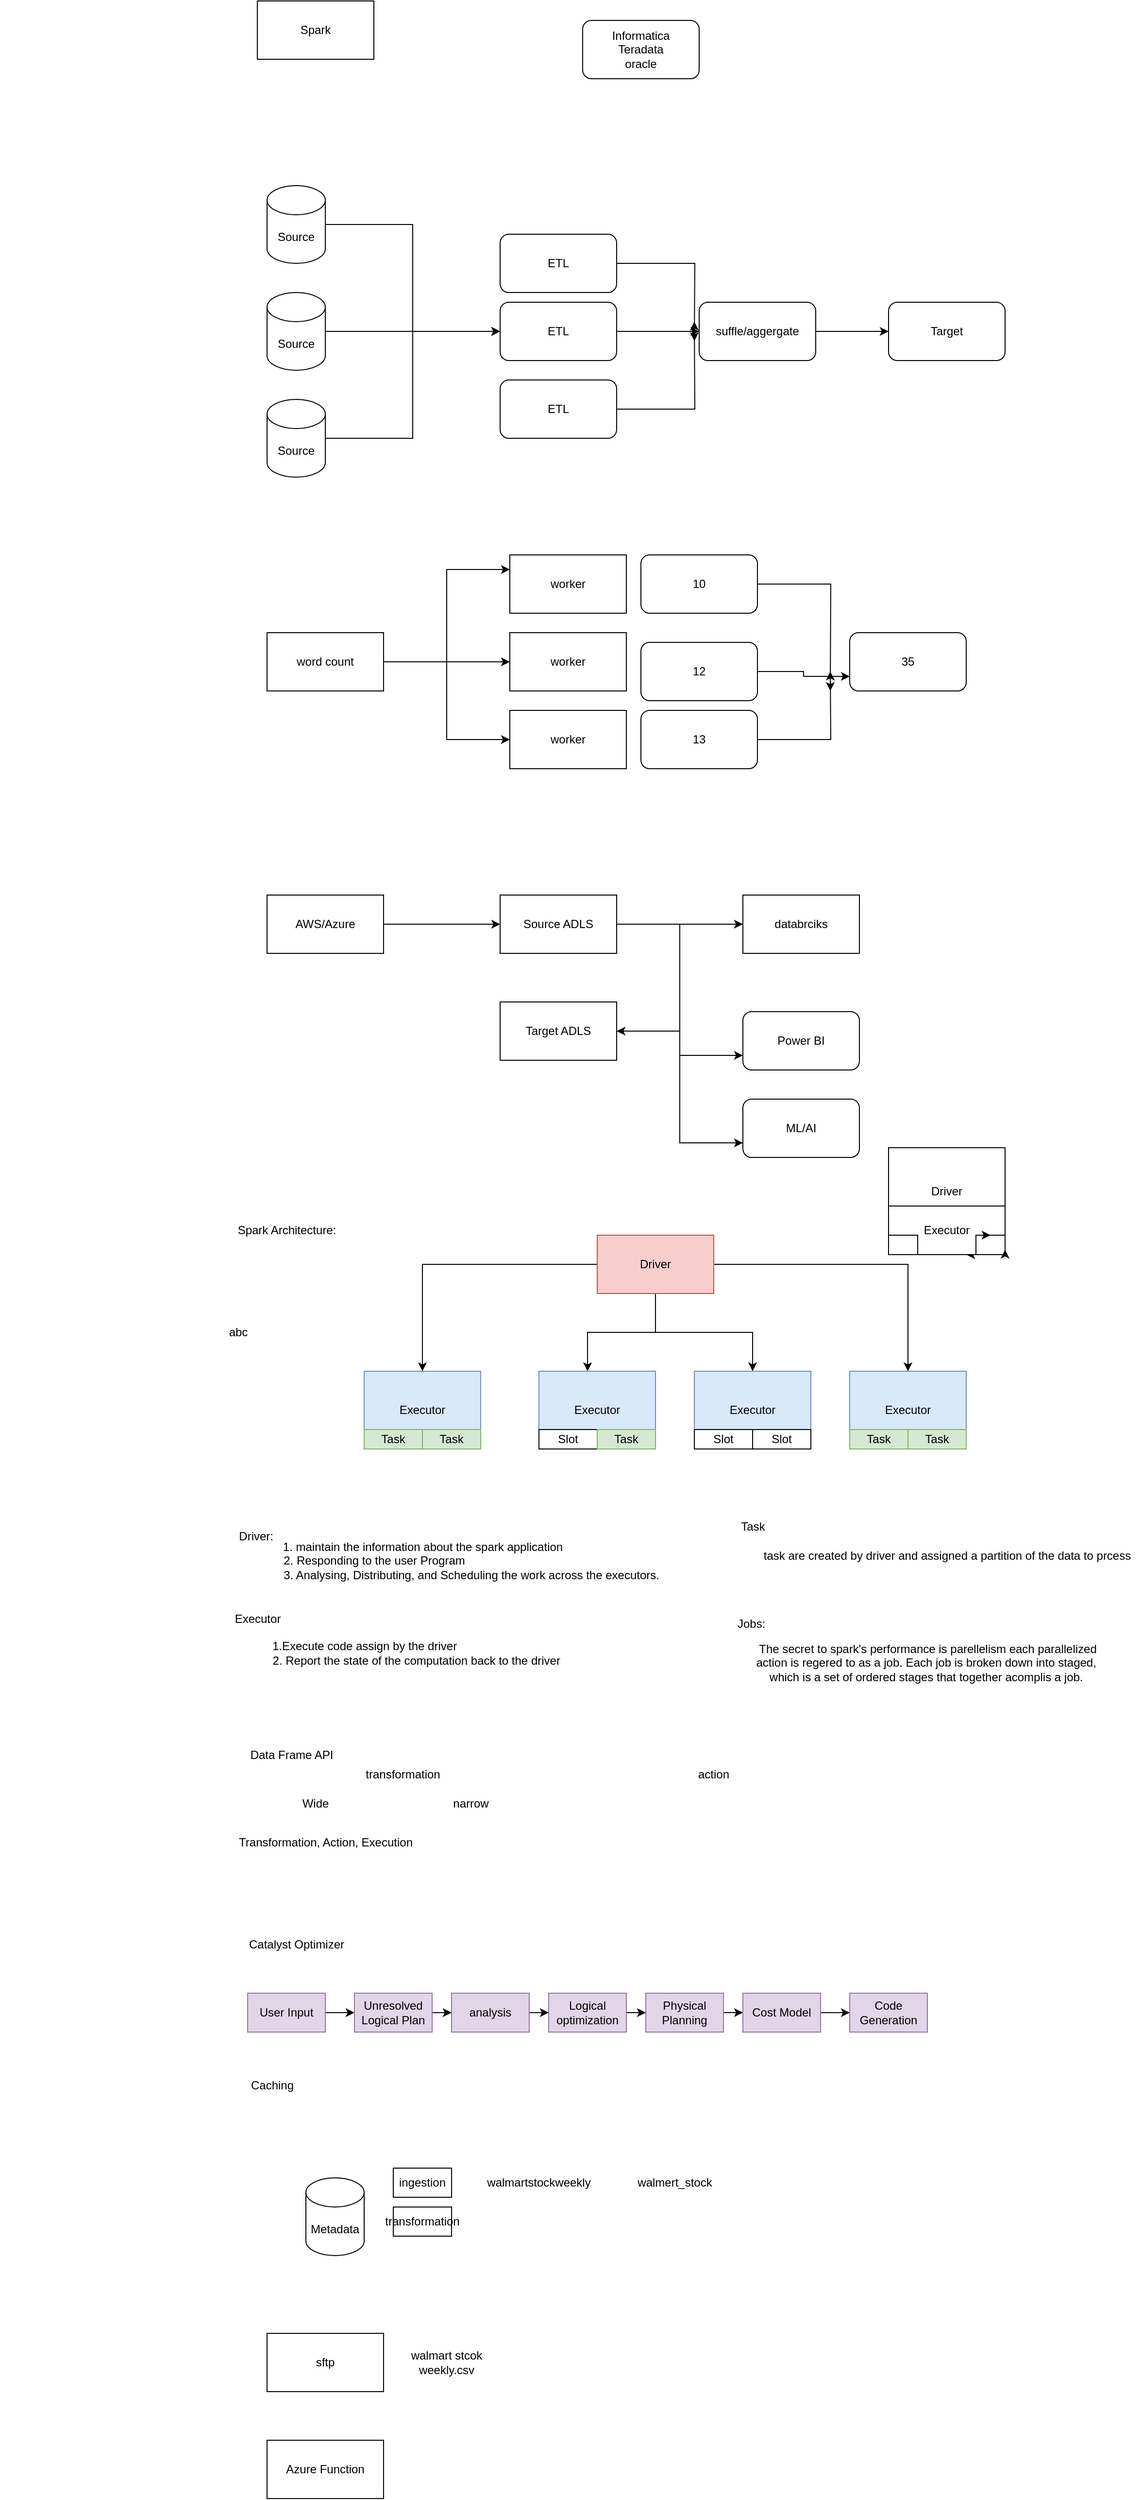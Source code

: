 <mxfile version="20.2.7" type="device"><diagram id="TMchepp_dWtCbGipwetV" name="Page-1"><mxGraphModel dx="1730" dy="510" grid="1" gridSize="10" guides="1" tooltips="1" connect="1" arrows="1" fold="1" page="1" pageScale="1" pageWidth="850" pageHeight="1100" math="0" shadow="0"><root><mxCell id="0"/><mxCell id="1" parent="0"/><mxCell id="EZmEgH7N_phwk5c28flE-8" value="Spark" style="rounded=0;whiteSpace=wrap;html=1;" parent="1" vertex="1"><mxGeometry x="30" y="40" width="120" height="60" as="geometry"/></mxCell><mxCell id="EZmEgH7N_phwk5c28flE-16" style="edgeStyle=orthogonalEdgeStyle;rounded=0;orthogonalLoop=1;jettySize=auto;html=1;entryX=0;entryY=0.5;entryDx=0;entryDy=0;" parent="1" source="EZmEgH7N_phwk5c28flE-10" target="EZmEgH7N_phwk5c28flE-15" edge="1"><mxGeometry relative="1" as="geometry"/></mxCell><mxCell id="EZmEgH7N_phwk5c28flE-10" value="Source" style="shape=cylinder3;whiteSpace=wrap;html=1;boundedLbl=1;backgroundOutline=1;size=15;" parent="1" vertex="1"><mxGeometry x="40" y="230" width="60" height="80" as="geometry"/></mxCell><mxCell id="EZmEgH7N_phwk5c28flE-17" style="edgeStyle=orthogonalEdgeStyle;rounded=0;orthogonalLoop=1;jettySize=auto;html=1;entryX=0;entryY=0.5;entryDx=0;entryDy=0;" parent="1" source="EZmEgH7N_phwk5c28flE-12" target="EZmEgH7N_phwk5c28flE-15" edge="1"><mxGeometry relative="1" as="geometry"/></mxCell><mxCell id="EZmEgH7N_phwk5c28flE-12" value="Source" style="shape=cylinder3;whiteSpace=wrap;html=1;boundedLbl=1;backgroundOutline=1;size=15;" parent="1" vertex="1"><mxGeometry x="40" y="340" width="60" height="80" as="geometry"/></mxCell><mxCell id="EZmEgH7N_phwk5c28flE-18" style="edgeStyle=orthogonalEdgeStyle;rounded=0;orthogonalLoop=1;jettySize=auto;html=1;entryX=0;entryY=0.5;entryDx=0;entryDy=0;" parent="1" source="EZmEgH7N_phwk5c28flE-13" target="EZmEgH7N_phwk5c28flE-15" edge="1"><mxGeometry relative="1" as="geometry"/></mxCell><mxCell id="EZmEgH7N_phwk5c28flE-13" value="Source" style="shape=cylinder3;whiteSpace=wrap;html=1;boundedLbl=1;backgroundOutline=1;size=15;" parent="1" vertex="1"><mxGeometry x="40" y="450" width="60" height="80" as="geometry"/></mxCell><mxCell id="EZmEgH7N_phwk5c28flE-27" style="edgeStyle=orthogonalEdgeStyle;rounded=0;orthogonalLoop=1;jettySize=auto;html=1;" parent="1" source="EZmEgH7N_phwk5c28flE-14" target="EZmEgH7N_phwk5c28flE-24" edge="1"><mxGeometry relative="1" as="geometry"/></mxCell><mxCell id="EZmEgH7N_phwk5c28flE-14" value="suffle/aggergate" style="rounded=1;whiteSpace=wrap;html=1;" parent="1" vertex="1"><mxGeometry x="485" y="350" width="120" height="60" as="geometry"/></mxCell><mxCell id="EZmEgH7N_phwk5c28flE-19" style="edgeStyle=orthogonalEdgeStyle;rounded=0;orthogonalLoop=1;jettySize=auto;html=1;entryX=0;entryY=0.5;entryDx=0;entryDy=0;" parent="1" source="EZmEgH7N_phwk5c28flE-15" target="EZmEgH7N_phwk5c28flE-14" edge="1"><mxGeometry relative="1" as="geometry"/></mxCell><mxCell id="EZmEgH7N_phwk5c28flE-15" value="ETL" style="rounded=1;whiteSpace=wrap;html=1;" parent="1" vertex="1"><mxGeometry x="280" y="350" width="120" height="60" as="geometry"/></mxCell><mxCell id="EZmEgH7N_phwk5c28flE-21" value="Informatica&lt;br&gt;Teradata&lt;br&gt;oracle" style="rounded=1;whiteSpace=wrap;html=1;" parent="1" vertex="1"><mxGeometry x="365" y="60" width="120" height="60" as="geometry"/></mxCell><mxCell id="EZmEgH7N_phwk5c28flE-25" style="edgeStyle=orthogonalEdgeStyle;rounded=0;orthogonalLoop=1;jettySize=auto;html=1;" parent="1" source="EZmEgH7N_phwk5c28flE-22" edge="1"><mxGeometry relative="1" as="geometry"><mxPoint x="480" y="390" as="targetPoint"/></mxGeometry></mxCell><mxCell id="EZmEgH7N_phwk5c28flE-22" value="ETL" style="rounded=1;whiteSpace=wrap;html=1;" parent="1" vertex="1"><mxGeometry x="280" y="280" width="120" height="60" as="geometry"/></mxCell><mxCell id="EZmEgH7N_phwk5c28flE-26" style="edgeStyle=orthogonalEdgeStyle;rounded=0;orthogonalLoop=1;jettySize=auto;html=1;" parent="1" source="EZmEgH7N_phwk5c28flE-23" edge="1"><mxGeometry relative="1" as="geometry"><mxPoint x="480" y="370" as="targetPoint"/></mxGeometry></mxCell><mxCell id="EZmEgH7N_phwk5c28flE-23" value="ETL" style="rounded=1;whiteSpace=wrap;html=1;" parent="1" vertex="1"><mxGeometry x="280" y="430" width="120" height="60" as="geometry"/></mxCell><mxCell id="EZmEgH7N_phwk5c28flE-24" value="Target" style="rounded=1;whiteSpace=wrap;html=1;" parent="1" vertex="1"><mxGeometry x="680" y="350" width="120" height="60" as="geometry"/></mxCell><mxCell id="EZmEgH7N_phwk5c28flE-28" value="worker" style="rounded=0;whiteSpace=wrap;html=1;" parent="1" vertex="1"><mxGeometry x="290" y="610" width="120" height="60" as="geometry"/></mxCell><mxCell id="EZmEgH7N_phwk5c28flE-29" value="worker" style="rounded=0;whiteSpace=wrap;html=1;" parent="1" vertex="1"><mxGeometry x="290" y="690" width="120" height="60" as="geometry"/></mxCell><mxCell id="EZmEgH7N_phwk5c28flE-30" value="worker" style="rounded=0;whiteSpace=wrap;html=1;" parent="1" vertex="1"><mxGeometry x="290" y="770" width="120" height="60" as="geometry"/></mxCell><mxCell id="EZmEgH7N_phwk5c28flE-32" style="edgeStyle=orthogonalEdgeStyle;rounded=0;orthogonalLoop=1;jettySize=auto;html=1;entryX=0;entryY=0.25;entryDx=0;entryDy=0;" parent="1" source="EZmEgH7N_phwk5c28flE-31" target="EZmEgH7N_phwk5c28flE-28" edge="1"><mxGeometry relative="1" as="geometry"/></mxCell><mxCell id="EZmEgH7N_phwk5c28flE-33" style="edgeStyle=orthogonalEdgeStyle;rounded=0;orthogonalLoop=1;jettySize=auto;html=1;entryX=0;entryY=0.5;entryDx=0;entryDy=0;" parent="1" source="EZmEgH7N_phwk5c28flE-31" target="EZmEgH7N_phwk5c28flE-29" edge="1"><mxGeometry relative="1" as="geometry"/></mxCell><mxCell id="EZmEgH7N_phwk5c28flE-34" style="edgeStyle=orthogonalEdgeStyle;rounded=0;orthogonalLoop=1;jettySize=auto;html=1;entryX=0;entryY=0.5;entryDx=0;entryDy=0;" parent="1" source="EZmEgH7N_phwk5c28flE-31" target="EZmEgH7N_phwk5c28flE-30" edge="1"><mxGeometry relative="1" as="geometry"/></mxCell><mxCell id="EZmEgH7N_phwk5c28flE-31" value="word count" style="rounded=0;whiteSpace=wrap;html=1;" parent="1" vertex="1"><mxGeometry x="40" y="690" width="120" height="60" as="geometry"/></mxCell><mxCell id="EZmEgH7N_phwk5c28flE-38" style="edgeStyle=orthogonalEdgeStyle;rounded=0;orthogonalLoop=1;jettySize=auto;html=1;" parent="1" source="EZmEgH7N_phwk5c28flE-35" edge="1"><mxGeometry relative="1" as="geometry"><mxPoint x="620" y="750" as="targetPoint"/></mxGeometry></mxCell><mxCell id="EZmEgH7N_phwk5c28flE-35" value="10" style="rounded=1;whiteSpace=wrap;html=1;" parent="1" vertex="1"><mxGeometry x="425" y="610" width="120" height="60" as="geometry"/></mxCell><mxCell id="EZmEgH7N_phwk5c28flE-39" style="edgeStyle=orthogonalEdgeStyle;rounded=0;orthogonalLoop=1;jettySize=auto;html=1;entryX=0;entryY=0.75;entryDx=0;entryDy=0;" parent="1" source="EZmEgH7N_phwk5c28flE-36" target="EZmEgH7N_phwk5c28flE-41" edge="1"><mxGeometry relative="1" as="geometry"><mxPoint x="620" y="730" as="targetPoint"/></mxGeometry></mxCell><mxCell id="EZmEgH7N_phwk5c28flE-36" value="12" style="rounded=1;whiteSpace=wrap;html=1;" parent="1" vertex="1"><mxGeometry x="425" y="700" width="120" height="60" as="geometry"/></mxCell><mxCell id="EZmEgH7N_phwk5c28flE-40" style="edgeStyle=orthogonalEdgeStyle;rounded=0;orthogonalLoop=1;jettySize=auto;html=1;" parent="1" source="EZmEgH7N_phwk5c28flE-37" edge="1"><mxGeometry relative="1" as="geometry"><mxPoint x="620" y="730" as="targetPoint"/></mxGeometry></mxCell><mxCell id="EZmEgH7N_phwk5c28flE-37" value="13" style="rounded=1;whiteSpace=wrap;html=1;" parent="1" vertex="1"><mxGeometry x="425" y="770" width="120" height="60" as="geometry"/></mxCell><mxCell id="EZmEgH7N_phwk5c28flE-41" value="35" style="rounded=1;whiteSpace=wrap;html=1;" parent="1" vertex="1"><mxGeometry x="640" y="690" width="120" height="60" as="geometry"/></mxCell><mxCell id="EZmEgH7N_phwk5c28flE-43" style="edgeStyle=orthogonalEdgeStyle;rounded=0;orthogonalLoop=1;jettySize=auto;html=1;" parent="1" source="EZmEgH7N_phwk5c28flE-42" edge="1"><mxGeometry relative="1" as="geometry"><mxPoint x="280" y="990" as="targetPoint"/></mxGeometry></mxCell><mxCell id="EZmEgH7N_phwk5c28flE-42" value="AWS/Azure" style="rounded=0;whiteSpace=wrap;html=1;" parent="1" vertex="1"><mxGeometry x="40" y="960" width="120" height="60" as="geometry"/></mxCell><mxCell id="EZmEgH7N_phwk5c28flE-45" style="edgeStyle=orthogonalEdgeStyle;rounded=0;orthogonalLoop=1;jettySize=auto;html=1;" parent="1" source="EZmEgH7N_phwk5c28flE-44" edge="1"><mxGeometry relative="1" as="geometry"><mxPoint x="530" y="990" as="targetPoint"/></mxGeometry></mxCell><mxCell id="EZmEgH7N_phwk5c28flE-44" value="Source ADLS" style="rounded=0;whiteSpace=wrap;html=1;" parent="1" vertex="1"><mxGeometry x="280" y="960" width="120" height="60" as="geometry"/></mxCell><mxCell id="EZmEgH7N_phwk5c28flE-48" style="edgeStyle=orthogonalEdgeStyle;rounded=0;orthogonalLoop=1;jettySize=auto;html=1;entryX=1;entryY=0.5;entryDx=0;entryDy=0;" parent="1" source="EZmEgH7N_phwk5c28flE-46" target="EZmEgH7N_phwk5c28flE-47" edge="1"><mxGeometry relative="1" as="geometry"/></mxCell><mxCell id="EZmEgH7N_phwk5c28flE-46" value="databrciks" style="rounded=0;whiteSpace=wrap;html=1;" parent="1" vertex="1"><mxGeometry x="530" y="960" width="120" height="60" as="geometry"/></mxCell><mxCell id="EZmEgH7N_phwk5c28flE-50" style="edgeStyle=orthogonalEdgeStyle;rounded=0;orthogonalLoop=1;jettySize=auto;html=1;entryX=0;entryY=0.75;entryDx=0;entryDy=0;" parent="1" source="EZmEgH7N_phwk5c28flE-47" target="EZmEgH7N_phwk5c28flE-49" edge="1"><mxGeometry relative="1" as="geometry"/></mxCell><mxCell id="EZmEgH7N_phwk5c28flE-52" style="edgeStyle=orthogonalEdgeStyle;rounded=0;orthogonalLoop=1;jettySize=auto;html=1;entryX=0;entryY=0.75;entryDx=0;entryDy=0;" parent="1" source="EZmEgH7N_phwk5c28flE-47" target="EZmEgH7N_phwk5c28flE-51" edge="1"><mxGeometry relative="1" as="geometry"/></mxCell><mxCell id="EZmEgH7N_phwk5c28flE-47" value="Target ADLS" style="rounded=0;whiteSpace=wrap;html=1;" parent="1" vertex="1"><mxGeometry x="280" y="1070" width="120" height="60" as="geometry"/></mxCell><mxCell id="EZmEgH7N_phwk5c28flE-49" value="Power BI" style="rounded=1;whiteSpace=wrap;html=1;" parent="1" vertex="1"><mxGeometry x="530" y="1080" width="120" height="60" as="geometry"/></mxCell><mxCell id="EZmEgH7N_phwk5c28flE-51" value="ML/AI" style="rounded=1;whiteSpace=wrap;html=1;" parent="1" vertex="1"><mxGeometry x="530" y="1170" width="120" height="60" as="geometry"/></mxCell><mxCell id="EZmEgH7N_phwk5c28flE-53" value="Spark Architecture:&lt;br&gt;" style="text;html=1;align=center;verticalAlign=middle;resizable=0;points=[];autosize=1;strokeColor=none;fillColor=none;" parent="1" vertex="1"><mxGeometry y="1290" width="120" height="30" as="geometry"/></mxCell><mxCell id="EZmEgH7N_phwk5c28flE-67" style="edgeStyle=orthogonalEdgeStyle;rounded=0;orthogonalLoop=1;jettySize=auto;html=1;" parent="1" source="EZmEgH7N_phwk5c28flE-54" target="EZmEgH7N_phwk5c28flE-58" edge="1"><mxGeometry relative="1" as="geometry"/></mxCell><mxCell id="EZmEgH7N_phwk5c28flE-68" style="edgeStyle=orthogonalEdgeStyle;rounded=0;orthogonalLoop=1;jettySize=auto;html=1;entryX=0.417;entryY=0;entryDx=0;entryDy=0;entryPerimeter=0;" parent="1" source="EZmEgH7N_phwk5c28flE-54" target="EZmEgH7N_phwk5c28flE-55" edge="1"><mxGeometry relative="1" as="geometry"/></mxCell><mxCell id="EZmEgH7N_phwk5c28flE-69" style="edgeStyle=orthogonalEdgeStyle;rounded=0;orthogonalLoop=1;jettySize=auto;html=1;entryX=0.5;entryY=0;entryDx=0;entryDy=0;" parent="1" source="EZmEgH7N_phwk5c28flE-54" target="EZmEgH7N_phwk5c28flE-59" edge="1"><mxGeometry relative="1" as="geometry"/></mxCell><mxCell id="EZmEgH7N_phwk5c28flE-70" style="edgeStyle=orthogonalEdgeStyle;rounded=0;orthogonalLoop=1;jettySize=auto;html=1;entryX=0.5;entryY=0;entryDx=0;entryDy=0;" parent="1" source="EZmEgH7N_phwk5c28flE-54" target="EZmEgH7N_phwk5c28flE-60" edge="1"><mxGeometry relative="1" as="geometry"/></mxCell><mxCell id="EZmEgH7N_phwk5c28flE-54" value="Driver" style="rounded=0;whiteSpace=wrap;html=1;fillColor=#f8cecc;strokeColor=#b85450;" parent="1" vertex="1"><mxGeometry x="380" y="1310" width="120" height="60" as="geometry"/></mxCell><mxCell id="EZmEgH7N_phwk5c28flE-55" value="Executor" style="rounded=0;whiteSpace=wrap;html=1;fillColor=#dae8fc;strokeColor=#6c8ebf;" parent="1" vertex="1"><mxGeometry x="320" y="1450" width="120" height="80" as="geometry"/></mxCell><mxCell id="EZmEgH7N_phwk5c28flE-56" value="Slot" style="rounded=0;whiteSpace=wrap;html=1;" parent="1" vertex="1"><mxGeometry x="320" y="1510" width="60" height="20" as="geometry"/></mxCell><mxCell id="EZmEgH7N_phwk5c28flE-57" value="Task" style="rounded=0;whiteSpace=wrap;html=1;fillColor=#d5e8d4;strokeColor=#82b366;" parent="1" vertex="1"><mxGeometry x="380" y="1510" width="60" height="20" as="geometry"/></mxCell><mxCell id="EZmEgH7N_phwk5c28flE-58" value="Executor" style="rounded=0;whiteSpace=wrap;html=1;fillColor=#dae8fc;strokeColor=#6c8ebf;" parent="1" vertex="1"><mxGeometry x="140" y="1450" width="120" height="80" as="geometry"/></mxCell><mxCell id="EZmEgH7N_phwk5c28flE-59" value="Executor" style="rounded=0;whiteSpace=wrap;html=1;fillColor=#dae8fc;strokeColor=#6c8ebf;" parent="1" vertex="1"><mxGeometry x="480" y="1450" width="120" height="80" as="geometry"/></mxCell><mxCell id="EZmEgH7N_phwk5c28flE-60" value="Executor" style="rounded=0;whiteSpace=wrap;html=1;fillColor=#dae8fc;strokeColor=#6c8ebf;" parent="1" vertex="1"><mxGeometry x="640" y="1450" width="120" height="80" as="geometry"/></mxCell><mxCell id="EZmEgH7N_phwk5c28flE-61" value="Task" style="rounded=0;whiteSpace=wrap;html=1;fillColor=#d5e8d4;strokeColor=#82b366;" parent="1" vertex="1"><mxGeometry x="140" y="1510" width="60" height="20" as="geometry"/></mxCell><mxCell id="EZmEgH7N_phwk5c28flE-62" value="Task" style="rounded=0;whiteSpace=wrap;html=1;fillColor=#d5e8d4;strokeColor=#82b366;" parent="1" vertex="1"><mxGeometry x="200" y="1510" width="60" height="20" as="geometry"/></mxCell><mxCell id="EZmEgH7N_phwk5c28flE-63" value="Slot" style="rounded=0;whiteSpace=wrap;html=1;" parent="1" vertex="1"><mxGeometry x="480" y="1510" width="60" height="20" as="geometry"/></mxCell><mxCell id="EZmEgH7N_phwk5c28flE-64" value="Slot" style="rounded=0;whiteSpace=wrap;html=1;" parent="1" vertex="1"><mxGeometry x="540" y="1510" width="60" height="20" as="geometry"/></mxCell><mxCell id="EZmEgH7N_phwk5c28flE-65" value="Task" style="rounded=0;whiteSpace=wrap;html=1;fillColor=#d5e8d4;strokeColor=#82b366;" parent="1" vertex="1"><mxGeometry x="640" y="1510" width="60" height="20" as="geometry"/></mxCell><mxCell id="EZmEgH7N_phwk5c28flE-66" value="Task" style="rounded=0;whiteSpace=wrap;html=1;fillColor=#d5e8d4;strokeColor=#82b366;" parent="1" vertex="1"><mxGeometry x="700" y="1510" width="60" height="20" as="geometry"/></mxCell><mxCell id="EZmEgH7N_phwk5c28flE-71" value="Driver:&amp;nbsp;" style="text;html=1;align=center;verticalAlign=middle;resizable=0;points=[];autosize=1;strokeColor=none;fillColor=none;" parent="1" vertex="1"><mxGeometry y="1605" width="60" height="30" as="geometry"/></mxCell><mxCell id="EZmEgH7N_phwk5c28flE-72" value="1. maintain the information about the spark application&lt;br&gt;2. Responding to the user Program&amp;nbsp; &amp;nbsp; &amp;nbsp; &amp;nbsp; &amp;nbsp; &amp;nbsp; &amp;nbsp; &amp;nbsp; &amp;nbsp; &amp;nbsp; &amp;nbsp; &amp;nbsp; &amp;nbsp; &amp;nbsp; &amp;nbsp;&amp;nbsp;&lt;br&gt;&lt;span style=&quot;white-space: pre;&quot;&gt;&#9;&lt;/span&gt;&lt;span style=&quot;white-space: pre;&quot;&gt;&#9;&lt;/span&gt;&lt;span style=&quot;white-space: pre;&quot;&gt;&#9;&lt;/span&gt;&lt;span style=&quot;white-space: pre;&quot;&gt;&#9;&lt;/span&gt;3. Analysing, Distributing, and Scheduling the work across the executors.&amp;nbsp;&amp;nbsp;" style="text;html=1;align=center;verticalAlign=middle;resizable=0;points=[];autosize=1;strokeColor=none;fillColor=none;" parent="1" vertex="1"><mxGeometry x="-60" y="1615" width="520" height="60" as="geometry"/></mxCell><mxCell id="EZmEgH7N_phwk5c28flE-75" value="Executor" style="text;html=1;align=center;verticalAlign=middle;resizable=0;points=[];autosize=1;strokeColor=none;fillColor=none;" parent="1" vertex="1"><mxGeometry x="-5" y="1690" width="70" height="30" as="geometry"/></mxCell><mxCell id="EZmEgH7N_phwk5c28flE-76" value="&lt;blockquote style=&quot;margin: 0 0 0 40px; border: none; padding: 0px;&quot;&gt;&lt;blockquote style=&quot;margin: 0 0 0 40px; border: none; padding: 0px;&quot;&gt;&lt;blockquote style=&quot;margin: 0 0 0 40px; border: none; padding: 0px;&quot;&gt;&lt;blockquote style=&quot;margin: 0 0 0 40px; border: none; padding: 0px;&quot;&gt;1.Execute code assign by the driver&lt;/blockquote&gt;&lt;/blockquote&gt;&lt;/blockquote&gt;&lt;/blockquote&gt;&lt;span style=&quot;white-space: pre;&quot;&gt;&#9;&lt;/span&gt;&lt;span style=&quot;white-space: pre;&quot;&gt;&#9;&lt;/span&gt;&lt;span style=&quot;white-space: pre;&quot;&gt;&#9;&lt;/span&gt;&lt;span style=&quot;white-space: pre;&quot;&gt;&#9;&lt;/span&gt;&lt;span style=&quot;white-space: pre;&quot;&gt;&#9;&lt;/span&gt;&lt;span style=&quot;white-space: pre;&quot;&gt;&#9;&lt;/span&gt;&lt;span style=&quot;white-space: pre;&quot;&gt;&#9;&lt;/span&gt;&lt;span style=&quot;white-space: pre;&quot;&gt;&#9;&lt;/span&gt;&lt;span style=&quot;white-space: pre;&quot;&gt;&#9;&lt;/span&gt;&lt;span style=&quot;white-space: pre;&quot;&gt;&#9;&lt;/span&gt;2. Report the state of the computation back to the driver" style="text;html=1;align=center;verticalAlign=middle;resizable=0;points=[];autosize=1;strokeColor=none;fillColor=none;" parent="1" vertex="1"><mxGeometry x="-235" y="1720" width="590" height="40" as="geometry"/></mxCell><mxCell id="EZmEgH7N_phwk5c28flE-77" value="Task" style="text;html=1;align=center;verticalAlign=middle;resizable=0;points=[];autosize=1;strokeColor=none;fillColor=none;" parent="1" vertex="1"><mxGeometry x="515" y="1595" width="50" height="30" as="geometry"/></mxCell><mxCell id="EZmEgH7N_phwk5c28flE-78" value="&lt;blockquote style=&quot;margin: 0 0 0 40px; border: none; padding: 0px;&quot;&gt;&lt;blockquote style=&quot;margin: 0 0 0 40px; border: none; padding: 0px;&quot;&gt;&lt;blockquote style=&quot;margin: 0 0 0 40px; border: none; padding: 0px;&quot;&gt;&lt;blockquote style=&quot;margin: 0 0 0 40px; border: none; padding: 0px;&quot;&gt;&lt;blockquote style=&quot;margin: 0 0 0 40px; border: none; padding: 0px;&quot;&gt;&lt;blockquote style=&quot;margin: 0 0 0 40px; border: none; padding: 0px;&quot;&gt;&lt;blockquote style=&quot;margin: 0 0 0 40px; border: none; padding: 0px;&quot;&gt;&lt;blockquote style=&quot;margin: 0 0 0 40px; border: none; padding: 0px;&quot;&gt;task are created by driver and assigned a partition of the data to prcess&lt;/blockquote&gt;&lt;/blockquote&gt;&lt;/blockquote&gt;&lt;/blockquote&gt;&lt;/blockquote&gt;&lt;/blockquote&gt;&lt;/blockquote&gt;&lt;/blockquote&gt;" style="text;html=1;align=center;verticalAlign=middle;resizable=0;points=[];autosize=1;strokeColor=none;fillColor=none;" parent="1" vertex="1"><mxGeometry x="220" y="1625" width="720" height="30" as="geometry"/></mxCell><mxCell id="EZmEgH7N_phwk5c28flE-79" value="Jobs:&amp;nbsp;" style="text;html=1;align=center;verticalAlign=middle;resizable=0;points=[];autosize=1;strokeColor=none;fillColor=none;" parent="1" vertex="1"><mxGeometry x="510" y="1695" width="60" height="30" as="geometry"/></mxCell><mxCell id="EZmEgH7N_phwk5c28flE-80" value="The secret to spark's performance is parellelism each parallelized &lt;br&gt;action is regered to as a job. Each job is broken down into staged,&amp;nbsp;&lt;br&gt;which is a set of ordered stages that together acomplis a job.&amp;nbsp;" style="text;html=1;align=center;verticalAlign=middle;resizable=0;points=[];autosize=1;strokeColor=none;fillColor=none;" parent="1" vertex="1"><mxGeometry x="530" y="1720" width="380" height="60" as="geometry"/></mxCell><mxCell id="EZmEgH7N_phwk5c28flE-81" value="Transformation, Action, Execution" style="text;html=1;align=center;verticalAlign=middle;resizable=0;points=[];autosize=1;strokeColor=none;fillColor=none;" parent="1" vertex="1"><mxGeometry y="1920" width="200" height="30" as="geometry"/></mxCell><mxCell id="EZmEgH7N_phwk5c28flE-82" value="Catalyst Optimizer" style="text;html=1;align=center;verticalAlign=middle;resizable=0;points=[];autosize=1;strokeColor=none;fillColor=none;" parent="1" vertex="1"><mxGeometry x="10" y="2025" width="120" height="30" as="geometry"/></mxCell><mxCell id="EZmEgH7N_phwk5c28flE-85" style="edgeStyle=orthogonalEdgeStyle;rounded=0;orthogonalLoop=1;jettySize=auto;html=1;entryX=0;entryY=0.5;entryDx=0;entryDy=0;" parent="1" source="EZmEgH7N_phwk5c28flE-83" target="EZmEgH7N_phwk5c28flE-84" edge="1"><mxGeometry relative="1" as="geometry"/></mxCell><mxCell id="EZmEgH7N_phwk5c28flE-83" value="User Input" style="rounded=0;whiteSpace=wrap;html=1;fillColor=#e1d5e7;strokeColor=#9673a6;" parent="1" vertex="1"><mxGeometry x="20" y="2090" width="80" height="40" as="geometry"/></mxCell><mxCell id="EZmEgH7N_phwk5c28flE-87" style="edgeStyle=orthogonalEdgeStyle;rounded=0;orthogonalLoop=1;jettySize=auto;html=1;entryX=0;entryY=0.5;entryDx=0;entryDy=0;" parent="1" source="EZmEgH7N_phwk5c28flE-84" target="EZmEgH7N_phwk5c28flE-86" edge="1"><mxGeometry relative="1" as="geometry"/></mxCell><mxCell id="EZmEgH7N_phwk5c28flE-84" value="Unresolved Logical Plan" style="rounded=0;whiteSpace=wrap;html=1;fillColor=#e1d5e7;strokeColor=#9673a6;" parent="1" vertex="1"><mxGeometry x="130" y="2090" width="80" height="40" as="geometry"/></mxCell><mxCell id="EZmEgH7N_phwk5c28flE-89" style="edgeStyle=orthogonalEdgeStyle;rounded=0;orthogonalLoop=1;jettySize=auto;html=1;entryX=0;entryY=0.5;entryDx=0;entryDy=0;" parent="1" source="EZmEgH7N_phwk5c28flE-86" target="EZmEgH7N_phwk5c28flE-88" edge="1"><mxGeometry relative="1" as="geometry"/></mxCell><mxCell id="EZmEgH7N_phwk5c28flE-86" value="analysis" style="rounded=0;whiteSpace=wrap;html=1;fillColor=#e1d5e7;strokeColor=#9673a6;" parent="1" vertex="1"><mxGeometry x="230" y="2090" width="80" height="40" as="geometry"/></mxCell><mxCell id="EZmEgH7N_phwk5c28flE-91" style="edgeStyle=orthogonalEdgeStyle;rounded=0;orthogonalLoop=1;jettySize=auto;html=1;entryX=0;entryY=0.5;entryDx=0;entryDy=0;" parent="1" source="EZmEgH7N_phwk5c28flE-88" target="EZmEgH7N_phwk5c28flE-90" edge="1"><mxGeometry relative="1" as="geometry"/></mxCell><mxCell id="EZmEgH7N_phwk5c28flE-88" value="Logical optimization" style="rounded=0;whiteSpace=wrap;html=1;fillColor=#e1d5e7;strokeColor=#9673a6;" parent="1" vertex="1"><mxGeometry x="330" y="2090" width="80" height="40" as="geometry"/></mxCell><mxCell id="EZmEgH7N_phwk5c28flE-93" style="edgeStyle=orthogonalEdgeStyle;rounded=0;orthogonalLoop=1;jettySize=auto;html=1;entryX=0;entryY=0.5;entryDx=0;entryDy=0;" parent="1" source="EZmEgH7N_phwk5c28flE-90" target="EZmEgH7N_phwk5c28flE-92" edge="1"><mxGeometry relative="1" as="geometry"/></mxCell><mxCell id="EZmEgH7N_phwk5c28flE-90" value="Physical Planning" style="rounded=0;whiteSpace=wrap;html=1;fillColor=#e1d5e7;strokeColor=#9673a6;" parent="1" vertex="1"><mxGeometry x="430" y="2090" width="80" height="40" as="geometry"/></mxCell><mxCell id="EZmEgH7N_phwk5c28flE-95" style="edgeStyle=orthogonalEdgeStyle;rounded=0;orthogonalLoop=1;jettySize=auto;html=1;entryX=0;entryY=0.5;entryDx=0;entryDy=0;" parent="1" source="EZmEgH7N_phwk5c28flE-92" target="EZmEgH7N_phwk5c28flE-94" edge="1"><mxGeometry relative="1" as="geometry"/></mxCell><mxCell id="EZmEgH7N_phwk5c28flE-92" value="Cost Model" style="rounded=0;whiteSpace=wrap;html=1;fillColor=#e1d5e7;strokeColor=#9673a6;" parent="1" vertex="1"><mxGeometry x="530" y="2090" width="80" height="40" as="geometry"/></mxCell><mxCell id="EZmEgH7N_phwk5c28flE-94" value="Code Generation" style="rounded=0;whiteSpace=wrap;html=1;fillColor=#e1d5e7;strokeColor=#9673a6;" parent="1" vertex="1"><mxGeometry x="640" y="2090" width="80" height="40" as="geometry"/></mxCell><mxCell id="EZmEgH7N_phwk5c28flE-96" value="Caching" style="text;html=1;align=center;verticalAlign=middle;resizable=0;points=[];autosize=1;strokeColor=none;fillColor=none;" parent="1" vertex="1"><mxGeometry x="10" y="2170" width="70" height="30" as="geometry"/></mxCell><mxCell id="WjorEfE-g81Z3CvtGguV-1" value="Driver" style="rounded=0;whiteSpace=wrap;html=1;" vertex="1" parent="1"><mxGeometry x="680" y="1220" width="120" height="90" as="geometry"/></mxCell><mxCell id="WjorEfE-g81Z3CvtGguV-4" style="edgeStyle=orthogonalEdgeStyle;rounded=0;orthogonalLoop=1;jettySize=auto;html=1;exitX=0.75;exitY=1;exitDx=0;exitDy=0;" edge="1" parent="1" source="WjorEfE-g81Z3CvtGguV-2"><mxGeometry relative="1" as="geometry"><mxPoint x="760" y="1330" as="targetPoint"/></mxGeometry></mxCell><mxCell id="WjorEfE-g81Z3CvtGguV-2" value="Executor" style="rounded=0;whiteSpace=wrap;html=1;" vertex="1" parent="1"><mxGeometry x="680" y="1280" width="120" height="50" as="geometry"/></mxCell><mxCell id="WjorEfE-g81Z3CvtGguV-3" value="abc" style="text;html=1;align=center;verticalAlign=middle;resizable=0;points=[];autosize=1;strokeColor=none;fillColor=none;" vertex="1" parent="1"><mxGeometry x="-10" y="1395" width="40" height="30" as="geometry"/></mxCell><mxCell id="WjorEfE-g81Z3CvtGguV-5" value="" style="rounded=0;whiteSpace=wrap;html=1;" vertex="1" parent="1"><mxGeometry x="770" y="1310" width="30" height="20" as="geometry"/></mxCell><mxCell id="WjorEfE-g81Z3CvtGguV-6" value="" style="rounded=0;whiteSpace=wrap;html=1;" vertex="1" parent="1"><mxGeometry x="680" y="1310" width="30" height="20" as="geometry"/></mxCell><mxCell id="WjorEfE-g81Z3CvtGguV-7" style="edgeStyle=orthogonalEdgeStyle;rounded=0;orthogonalLoop=1;jettySize=auto;html=1;exitX=0.75;exitY=1;exitDx=0;exitDy=0;entryX=1;entryY=0.75;entryDx=0;entryDy=0;" edge="1" parent="1" source="WjorEfE-g81Z3CvtGguV-5" target="WjorEfE-g81Z3CvtGguV-5"><mxGeometry relative="1" as="geometry"/></mxCell><mxCell id="WjorEfE-g81Z3CvtGguV-8" style="edgeStyle=orthogonalEdgeStyle;rounded=0;orthogonalLoop=1;jettySize=auto;html=1;exitX=0.25;exitY=0;exitDx=0;exitDy=0;entryX=0.5;entryY=0;entryDx=0;entryDy=0;" edge="1" parent="1" source="WjorEfE-g81Z3CvtGguV-5" target="WjorEfE-g81Z3CvtGguV-5"><mxGeometry relative="1" as="geometry"/></mxCell><mxCell id="WjorEfE-g81Z3CvtGguV-10" value="Metadata" style="shape=cylinder3;whiteSpace=wrap;html=1;boundedLbl=1;backgroundOutline=1;size=15;" vertex="1" parent="1"><mxGeometry x="80" y="2280" width="60" height="80" as="geometry"/></mxCell><mxCell id="WjorEfE-g81Z3CvtGguV-12" value="sftp" style="rounded=0;whiteSpace=wrap;html=1;" vertex="1" parent="1"><mxGeometry x="40" y="2440" width="120" height="60" as="geometry"/></mxCell><mxCell id="WjorEfE-g81Z3CvtGguV-13" value="Azure Function" style="rounded=0;whiteSpace=wrap;html=1;" vertex="1" parent="1"><mxGeometry x="40" y="2550" width="120" height="60" as="geometry"/></mxCell><mxCell id="WjorEfE-g81Z3CvtGguV-14" value="walmart stcok weekly.csv" style="text;html=1;strokeColor=none;fillColor=none;align=center;verticalAlign=middle;whiteSpace=wrap;rounded=0;" vertex="1" parent="1"><mxGeometry x="170" y="2455" width="110" height="30" as="geometry"/></mxCell><mxCell id="WjorEfE-g81Z3CvtGguV-15" value="ingestion" style="rounded=0;whiteSpace=wrap;html=1;" vertex="1" parent="1"><mxGeometry x="170" y="2270" width="60" height="30" as="geometry"/></mxCell><mxCell id="WjorEfE-g81Z3CvtGguV-16" value="walmartstockweekly" style="text;html=1;strokeColor=none;fillColor=none;align=center;verticalAlign=middle;whiteSpace=wrap;rounded=0;" vertex="1" parent="1"><mxGeometry x="290" y="2270" width="60" height="30" as="geometry"/></mxCell><mxCell id="WjorEfE-g81Z3CvtGguV-17" value="walmert_stock" style="text;html=1;strokeColor=none;fillColor=none;align=center;verticalAlign=middle;whiteSpace=wrap;rounded=0;" vertex="1" parent="1"><mxGeometry x="430" y="2270" width="60" height="30" as="geometry"/></mxCell><mxCell id="WjorEfE-g81Z3CvtGguV-18" value="transformation" style="rounded=0;whiteSpace=wrap;html=1;" vertex="1" parent="1"><mxGeometry x="170" y="2310" width="60" height="30" as="geometry"/></mxCell><mxCell id="WjorEfE-g81Z3CvtGguV-20" value="Data Frame API" style="text;html=1;align=center;verticalAlign=middle;resizable=0;points=[];autosize=1;strokeColor=none;fillColor=none;" vertex="1" parent="1"><mxGeometry x="10" y="1830" width="110" height="30" as="geometry"/></mxCell><mxCell id="WjorEfE-g81Z3CvtGguV-21" value="action" style="text;html=1;strokeColor=none;fillColor=none;align=center;verticalAlign=middle;whiteSpace=wrap;rounded=0;" vertex="1" parent="1"><mxGeometry x="470" y="1850" width="60" height="30" as="geometry"/></mxCell><mxCell id="WjorEfE-g81Z3CvtGguV-22" value="transformation" style="text;html=1;strokeColor=none;fillColor=none;align=center;verticalAlign=middle;whiteSpace=wrap;rounded=0;" vertex="1" parent="1"><mxGeometry x="150" y="1850" width="60" height="30" as="geometry"/></mxCell><mxCell id="WjorEfE-g81Z3CvtGguV-23" value="Wide" style="text;html=1;strokeColor=none;fillColor=none;align=center;verticalAlign=middle;whiteSpace=wrap;rounded=0;" vertex="1" parent="1"><mxGeometry x="60" y="1880" width="60" height="30" as="geometry"/></mxCell><mxCell id="WjorEfE-g81Z3CvtGguV-24" value="narrow" style="text;html=1;strokeColor=none;fillColor=none;align=center;verticalAlign=middle;whiteSpace=wrap;rounded=0;" vertex="1" parent="1"><mxGeometry x="220" y="1880" width="60" height="30" as="geometry"/></mxCell></root></mxGraphModel></diagram></mxfile>